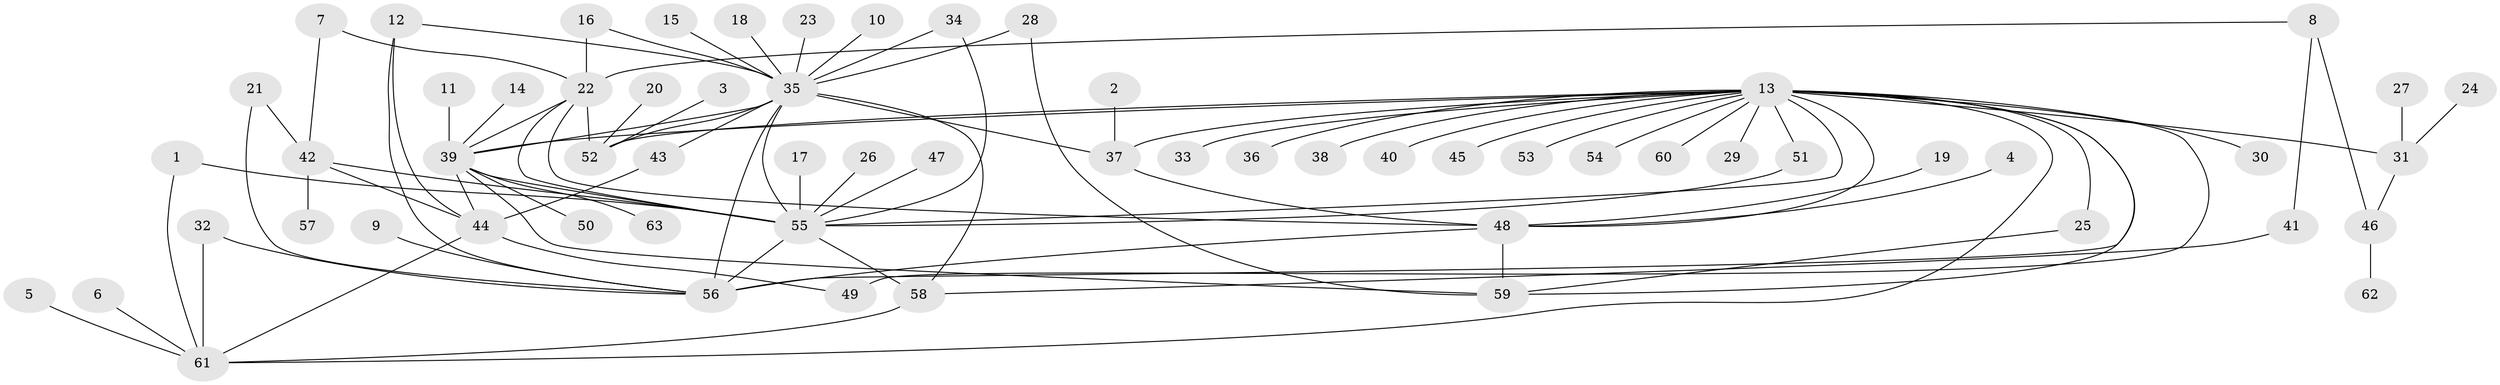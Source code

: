// original degree distribution, {13: 0.016, 15: 0.016, 1: 0.496, 8: 0.016, 2: 0.216, 7: 0.024, 6: 0.048, 5: 0.024, 4: 0.064, 3: 0.08}
// Generated by graph-tools (version 1.1) at 2025/26/03/09/25 03:26:00]
// undirected, 63 vertices, 94 edges
graph export_dot {
graph [start="1"]
  node [color=gray90,style=filled];
  1;
  2;
  3;
  4;
  5;
  6;
  7;
  8;
  9;
  10;
  11;
  12;
  13;
  14;
  15;
  16;
  17;
  18;
  19;
  20;
  21;
  22;
  23;
  24;
  25;
  26;
  27;
  28;
  29;
  30;
  31;
  32;
  33;
  34;
  35;
  36;
  37;
  38;
  39;
  40;
  41;
  42;
  43;
  44;
  45;
  46;
  47;
  48;
  49;
  50;
  51;
  52;
  53;
  54;
  55;
  56;
  57;
  58;
  59;
  60;
  61;
  62;
  63;
  1 -- 55 [weight=1.0];
  1 -- 61 [weight=1.0];
  2 -- 37 [weight=1.0];
  3 -- 52 [weight=1.0];
  4 -- 48 [weight=1.0];
  5 -- 61 [weight=1.0];
  6 -- 61 [weight=1.0];
  7 -- 22 [weight=1.0];
  7 -- 42 [weight=1.0];
  8 -- 22 [weight=1.0];
  8 -- 41 [weight=1.0];
  8 -- 46 [weight=1.0];
  9 -- 56 [weight=1.0];
  10 -- 35 [weight=1.0];
  11 -- 39 [weight=1.0];
  12 -- 35 [weight=1.0];
  12 -- 44 [weight=1.0];
  12 -- 56 [weight=1.0];
  13 -- 25 [weight=1.0];
  13 -- 29 [weight=1.0];
  13 -- 30 [weight=1.0];
  13 -- 31 [weight=1.0];
  13 -- 33 [weight=1.0];
  13 -- 36 [weight=1.0];
  13 -- 37 [weight=1.0];
  13 -- 38 [weight=1.0];
  13 -- 39 [weight=1.0];
  13 -- 40 [weight=1.0];
  13 -- 45 [weight=1.0];
  13 -- 48 [weight=1.0];
  13 -- 49 [weight=2.0];
  13 -- 51 [weight=1.0];
  13 -- 52 [weight=1.0];
  13 -- 53 [weight=1.0];
  13 -- 54 [weight=1.0];
  13 -- 55 [weight=1.0];
  13 -- 56 [weight=2.0];
  13 -- 59 [weight=1.0];
  13 -- 60 [weight=1.0];
  13 -- 61 [weight=1.0];
  14 -- 39 [weight=1.0];
  15 -- 35 [weight=1.0];
  16 -- 22 [weight=1.0];
  16 -- 35 [weight=1.0];
  17 -- 55 [weight=1.0];
  18 -- 35 [weight=1.0];
  19 -- 48 [weight=1.0];
  20 -- 52 [weight=1.0];
  21 -- 42 [weight=1.0];
  21 -- 56 [weight=1.0];
  22 -- 39 [weight=1.0];
  22 -- 48 [weight=1.0];
  22 -- 52 [weight=1.0];
  22 -- 55 [weight=1.0];
  23 -- 35 [weight=1.0];
  24 -- 31 [weight=1.0];
  25 -- 59 [weight=1.0];
  26 -- 55 [weight=1.0];
  27 -- 31 [weight=1.0];
  28 -- 35 [weight=1.0];
  28 -- 59 [weight=1.0];
  31 -- 46 [weight=1.0];
  32 -- 56 [weight=1.0];
  32 -- 61 [weight=1.0];
  34 -- 35 [weight=1.0];
  34 -- 55 [weight=1.0];
  35 -- 37 [weight=1.0];
  35 -- 39 [weight=1.0];
  35 -- 43 [weight=1.0];
  35 -- 52 [weight=1.0];
  35 -- 55 [weight=1.0];
  35 -- 56 [weight=1.0];
  35 -- 58 [weight=1.0];
  37 -- 48 [weight=1.0];
  39 -- 44 [weight=1.0];
  39 -- 50 [weight=1.0];
  39 -- 55 [weight=1.0];
  39 -- 59 [weight=1.0];
  39 -- 63 [weight=1.0];
  41 -- 58 [weight=1.0];
  42 -- 44 [weight=1.0];
  42 -- 55 [weight=2.0];
  42 -- 57 [weight=1.0];
  43 -- 44 [weight=1.0];
  44 -- 49 [weight=1.0];
  44 -- 61 [weight=1.0];
  46 -- 62 [weight=1.0];
  47 -- 55 [weight=1.0];
  48 -- 56 [weight=1.0];
  48 -- 59 [weight=1.0];
  51 -- 55 [weight=1.0];
  55 -- 56 [weight=1.0];
  55 -- 58 [weight=2.0];
  58 -- 61 [weight=1.0];
}
